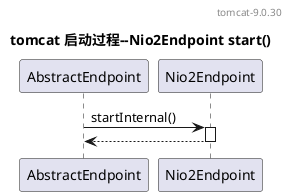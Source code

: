 @startuml

header tomcat-9.0.30

title tomcat 启动过程--Nio2Endpoint start()

AbstractEndpoint -> Nio2Endpoint++: startInternal()

AbstractEndpoint <-- Nio2Endpoint--

@enduml